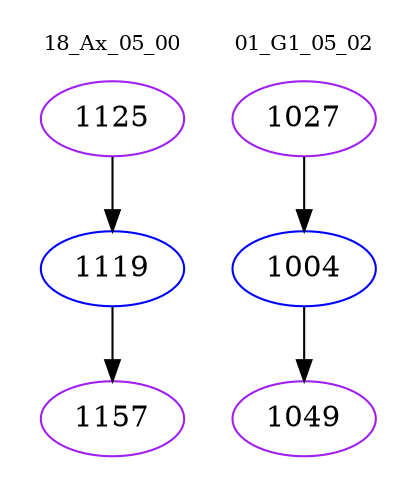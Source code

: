 digraph{
subgraph cluster_0 {
color = white
label = "18_Ax_05_00";
fontsize=10;
T0_1125 [label="1125", color="purple"]
T0_1125 -> T0_1119 [color="black"]
T0_1119 [label="1119", color="blue"]
T0_1119 -> T0_1157 [color="black"]
T0_1157 [label="1157", color="purple"]
}
subgraph cluster_1 {
color = white
label = "01_G1_05_02";
fontsize=10;
T1_1027 [label="1027", color="purple"]
T1_1027 -> T1_1004 [color="black"]
T1_1004 [label="1004", color="blue"]
T1_1004 -> T1_1049 [color="black"]
T1_1049 [label="1049", color="purple"]
}
}
